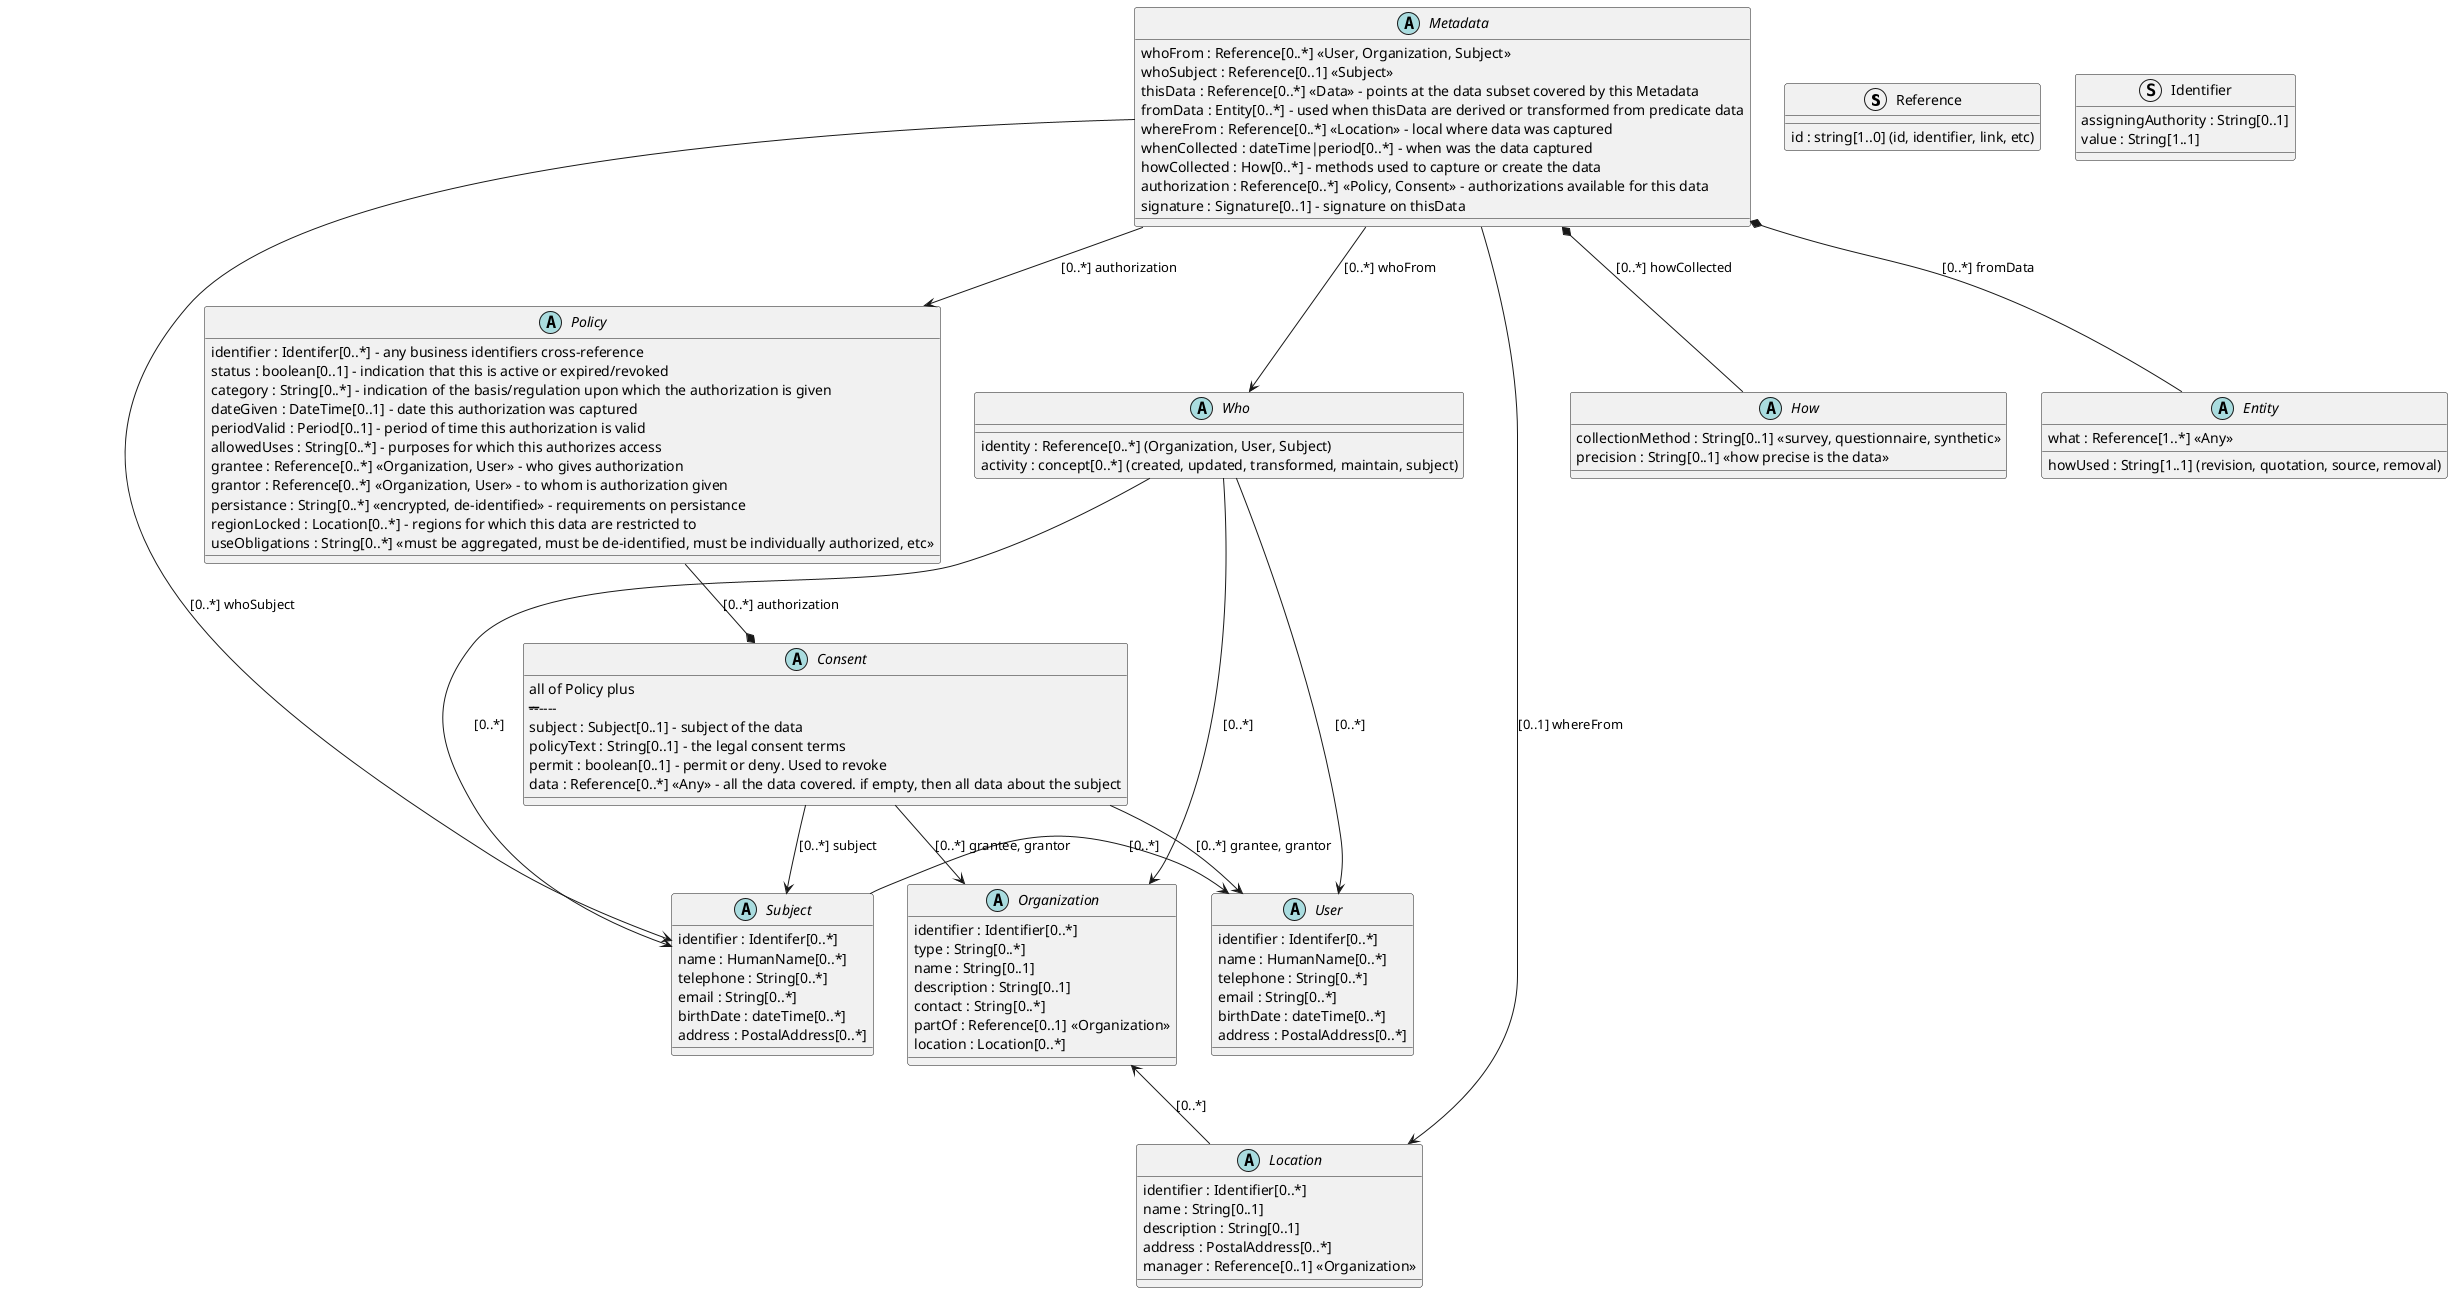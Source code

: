 @startuml

struct Reference {
    id : string[1..0] (id, identifier, link, etc)
}

struct Identifier { 
    assigningAuthority : String[0..1]
    value : String[1..1]
}

abstract class Metadata {
  whoFrom : Reference[0..*] <<User, Organization, Subject>> 
  whoSubject : Reference[0..1] <<Subject>>
  thisData : Reference[0..*] <<Data>> - points at the data subset covered by this Metadata
  fromData : Entity[0..*] - used when thisData are derived or transformed from predicate data
  whereFrom : Reference[0..*] <<Location>> - local where data was captured
  whenCollected : dateTime|period[0..*] - when was the data captured
  howCollected : How[0..*] - methods used to capture or create the data
  authorization : Reference[0..*] <<Policy, Consent>> - authorizations available for this data
  signature : Signature[0..1] - signature on thisData
}
Metadata -down-> Who : [0..*] whoFrom
Metadata *-down- How : [0..*] howCollected
Metadata -down-> Subject : [0..*] whoSubject
Metadata *-down- Entity : [0..*] fromData
Policy -down-* Consent : [0..*] authorization
Metadata -down-> Policy : [0..*] authorization
Metadata -down-> Location : [0..1] whereFrom

abstract class Who {
    identity : Reference[0..*] (Organization, User, Subject)
    activity : concept[0..*] (created, updated, transformed, maintain, subject)
}
Who -> User : [0..*]
Who -> Organization : [0..*]
Who -> Subject : [0..*]

abstract class User {
    identifier : Identifer[0..*]
    name : HumanName[0..*]
    telephone : String[0..*]
    email : String[0..*]
    birthDate : dateTime[0..*]
    address : PostalAddress[0..*]
}

abstract class Subject {
    identifier : Identifer[0..*]
    name : HumanName[0..*]
    telephone : String[0..*]
    email : String[0..*]
    birthDate : dateTime[0..*]
    address : PostalAddress[0..*]
}
Subject -> User : [0..*]

abstract class Organization {
    identifier : Identifier[0..*]
    type : String[0..*]
    name : String[0..1]
    description : String[0..1]
    contact : String[0..*]
    partOf : Reference[0..1] <<Organization>>
    location : Location[0..*]
}
Organization <-down- Location : [0..*]

abstract class Location {
    identifier : Identifier[0..*]
    name : String[0..1]
    description : String[0..1]
    address : PostalAddress[0..*]
    manager : Reference[0..1] <<Organization>>
}


abstract class Entity {
    howUsed : String[1..1] (revision, quotation, source, removal)
    what : Reference[1..*] <<Any>>
}

abstract class How {
    collectionMethod : String[0..1] <<survey, questionnaire, synthetic>>
    precision : String[0..1] <<how precise is the data>>
}

abstract class Policy {
    identifier : Identifer[0..*] - any business identifiers cross-reference
    status : boolean[0..1] - indication that this is active or expired/revoked
    category : String[0..*] - indication of the basis/regulation upon which the authorization is given
    dateGiven : DateTime[0..1] - date this authorization was captured
    periodValid : Period[0..1] - period of time this authorization is valid
    allowedUses : String[0..*] - purposes for which this authorizes access
    grantee : Reference[0..*] <<Organization, User>> - who gives authorization
    grantor : Reference[0..*] <<Organization, User>> - to whom is authorization given
    persistance : String[0..*] <<encrypted, de-identified>> - requirements on persistance
    regionLocked : Location[0..*] - regions for which this data are restricted to
    useObligations : String[0..*] <<must be aggregated, must be de-identified, must be individually authorized, etc>>
}

abstract class Consent {
 all of Policy plus
    --------------
    subject : Subject[0..1] - subject of the data
    policyText : String[0..1] - the legal consent terms 
    permit : boolean[0..1] - permit or deny. Used to revoke
    data : Reference[0..*] <<Any>> - all the data covered. if empty, then all data about the subject
}

Consent -down-> Organization : [0..*] grantee, grantor
Consent -down-> User : [0..*] grantee, grantor
Consent -down-> Subject : [0..*] subject

@enduml